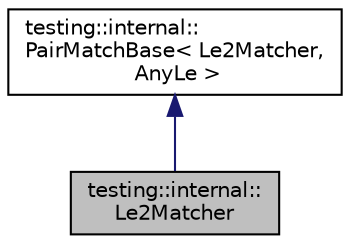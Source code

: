 digraph "testing::internal::Le2Matcher"
{
  edge [fontname="Helvetica",fontsize="10",labelfontname="Helvetica",labelfontsize="10"];
  node [fontname="Helvetica",fontsize="10",shape=record];
  Node1 [label="testing::internal::\lLe2Matcher",height=0.2,width=0.4,color="black", fillcolor="grey75", style="filled", fontcolor="black"];
  Node2 -> Node1 [dir="back",color="midnightblue",fontsize="10",style="solid",fontname="Helvetica"];
  Node2 [label="testing::internal::\lPairMatchBase\< Le2Matcher,\l AnyLe \>",height=0.2,width=0.4,color="black", fillcolor="white", style="filled",URL="$classtesting_1_1internal_1_1_pair_match_base.html"];
}
